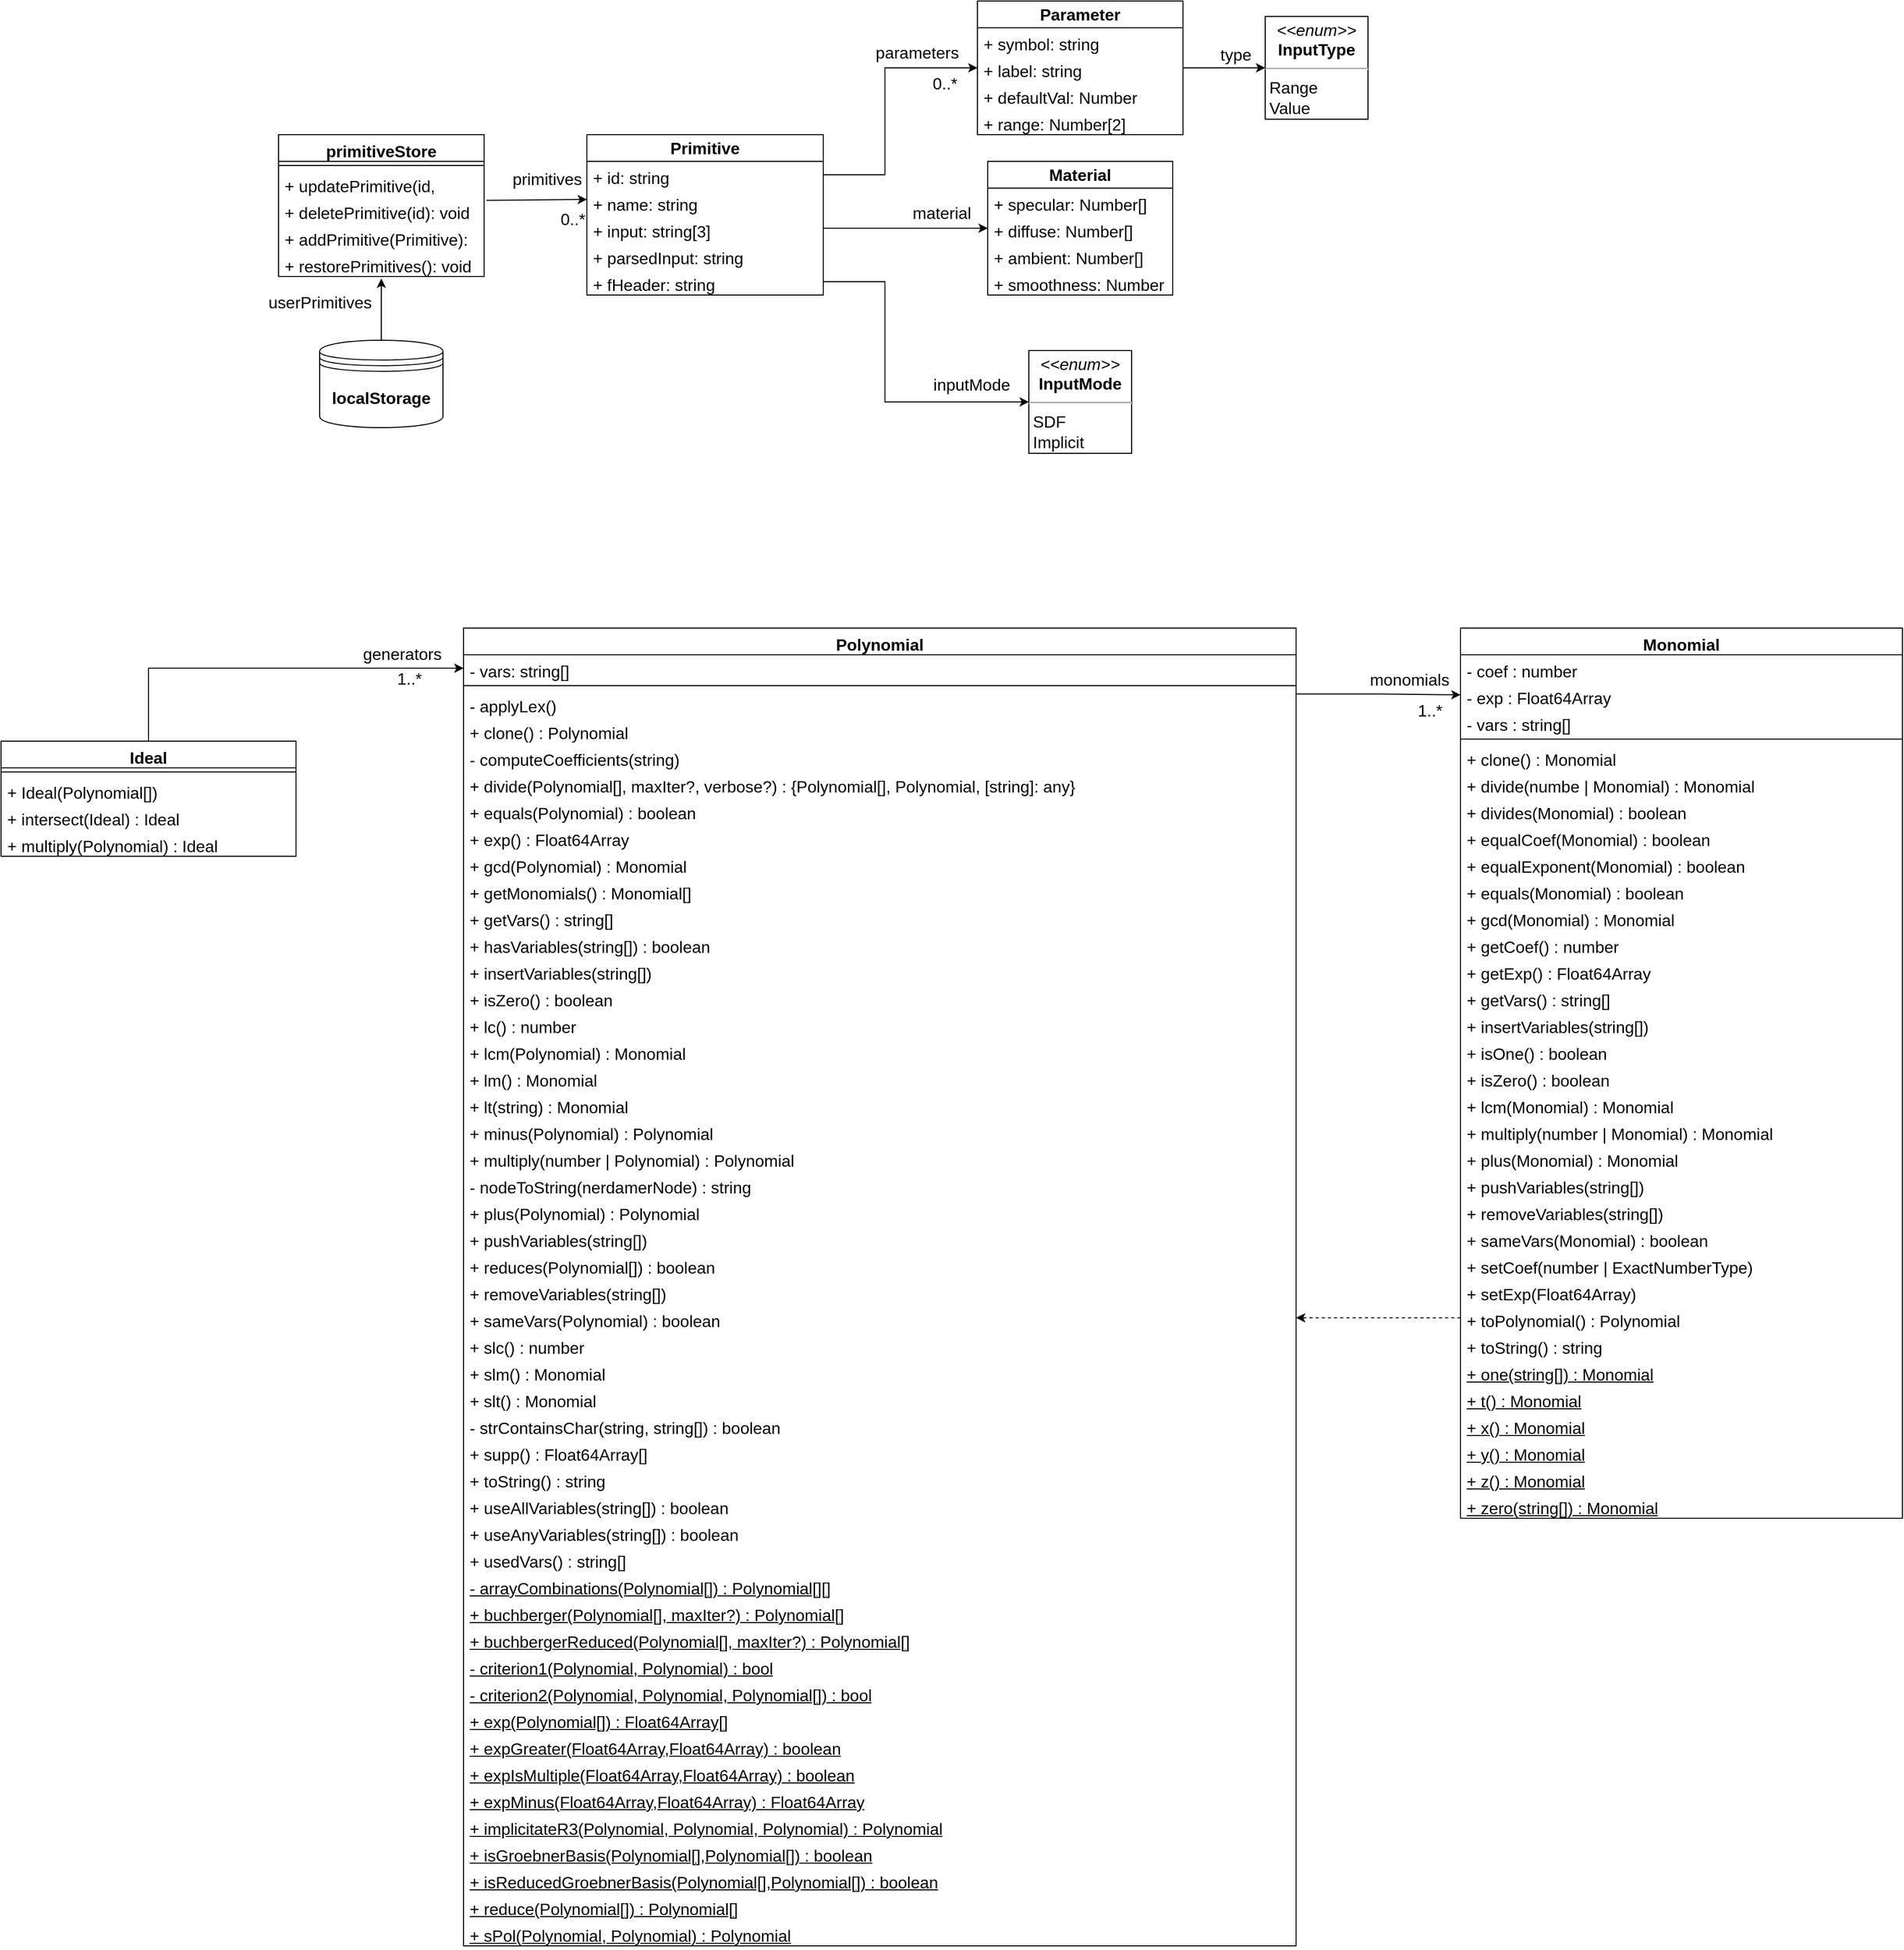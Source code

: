 <mxfile version="21.6.1" type="device">
  <diagram name="Página-1" id="pndVXGRCgD_JKjQ42tjx">
    <mxGraphModel dx="3982" dy="1373" grid="1" gridSize="10" guides="1" tooltips="1" connect="1" arrows="1" fold="1" page="1" pageScale="1" pageWidth="827" pageHeight="1169" math="0" shadow="0">
      <root>
        <mxCell id="0" />
        <mxCell id="1" parent="0" />
        <mxCell id="CV-hQq9GROn-2rYZleFv-1" value="primitiveStore" style="swimlane;fontStyle=1;align=center;verticalAlign=top;childLayout=stackLayout;horizontal=1;startSize=26;horizontalStack=0;resizeParent=1;resizeParentMax=0;resizeLast=0;collapsible=1;marginBottom=0;whiteSpace=wrap;html=1;fontSize=16;" parent="1" vertex="1">
          <mxGeometry x="-390" y="190" width="200" height="138" as="geometry" />
        </mxCell>
        <mxCell id="CV-hQq9GROn-2rYZleFv-3" value="" style="line;strokeWidth=1;fillColor=none;align=left;verticalAlign=middle;spacingTop=-1;spacingLeft=3;spacingRight=3;rotatable=0;labelPosition=right;points=[];portConstraint=eastwest;strokeColor=inherit;fontSize=16;" parent="CV-hQq9GROn-2rYZleFv-1" vertex="1">
          <mxGeometry y="26" width="200" height="8" as="geometry" />
        </mxCell>
        <mxCell id="CV-hQq9GROn-2rYZleFv-4" value="+ updatePrimitive(id, data): void&lt;br style=&quot;font-size: 16px;&quot;&gt;" style="text;strokeColor=none;fillColor=none;align=left;verticalAlign=top;spacingLeft=4;spacingRight=4;overflow=hidden;rotatable=0;points=[[0,0.5],[1,0.5]];portConstraint=eastwest;whiteSpace=wrap;html=1;fontSize=16;" parent="CV-hQq9GROn-2rYZleFv-1" vertex="1">
          <mxGeometry y="34" width="200" height="26" as="geometry" />
        </mxCell>
        <mxCell id="CV-hQq9GROn-2rYZleFv-13" value="+ deletePrimitive(id): void" style="text;strokeColor=none;fillColor=none;align=left;verticalAlign=top;spacingLeft=4;spacingRight=4;overflow=hidden;rotatable=0;points=[[0,0.5],[1,0.5]];portConstraint=eastwest;whiteSpace=wrap;html=1;fontSize=16;" parent="CV-hQq9GROn-2rYZleFv-1" vertex="1">
          <mxGeometry y="60" width="200" height="26" as="geometry" />
        </mxCell>
        <mxCell id="CV-hQq9GROn-2rYZleFv-14" value="+ addPrimitive(Primitive): void" style="text;strokeColor=none;fillColor=none;align=left;verticalAlign=top;spacingLeft=4;spacingRight=4;overflow=hidden;rotatable=0;points=[[0,0.5],[1,0.5]];portConstraint=eastwest;whiteSpace=wrap;html=1;fontSize=16;" parent="CV-hQq9GROn-2rYZleFv-1" vertex="1">
          <mxGeometry y="86" width="200" height="26" as="geometry" />
        </mxCell>
        <mxCell id="CV-hQq9GROn-2rYZleFv-15" value="+ restorePrimitives(): void" style="text;strokeColor=none;fillColor=none;align=left;verticalAlign=top;spacingLeft=4;spacingRight=4;overflow=hidden;rotatable=0;points=[[0,0.5],[1,0.5]];portConstraint=eastwest;whiteSpace=wrap;html=1;fontSize=16;" parent="CV-hQq9GROn-2rYZleFv-1" vertex="1">
          <mxGeometry y="112" width="200" height="26" as="geometry" />
        </mxCell>
        <mxCell id="CV-hQq9GROn-2rYZleFv-16" value="&lt;b style=&quot;font-size: 16px;&quot;&gt;Primitive&lt;/b&gt;" style="swimlane;fontStyle=0;childLayout=stackLayout;horizontal=1;startSize=26;fillColor=none;horizontalStack=0;resizeParent=1;resizeParentMax=0;resizeLast=0;collapsible=1;marginBottom=0;whiteSpace=wrap;html=1;fontSize=16;" parent="1" vertex="1">
          <mxGeometry x="-90" y="190" width="230" height="156" as="geometry" />
        </mxCell>
        <mxCell id="CV-hQq9GROn-2rYZleFv-17" value="+ id: string" style="text;strokeColor=none;fillColor=none;align=left;verticalAlign=top;spacingLeft=4;spacingRight=4;overflow=hidden;rotatable=0;points=[[0,0.5],[1,0.5]];portConstraint=eastwest;whiteSpace=wrap;html=1;fontSize=16;" parent="CV-hQq9GROn-2rYZleFv-16" vertex="1">
          <mxGeometry y="26" width="230" height="26" as="geometry" />
        </mxCell>
        <mxCell id="CV-hQq9GROn-2rYZleFv-18" value="+ name: string" style="text;strokeColor=none;fillColor=none;align=left;verticalAlign=top;spacingLeft=4;spacingRight=4;overflow=hidden;rotatable=0;points=[[0,0.5],[1,0.5]];portConstraint=eastwest;whiteSpace=wrap;html=1;fontSize=16;" parent="CV-hQq9GROn-2rYZleFv-16" vertex="1">
          <mxGeometry y="52" width="230" height="26" as="geometry" />
        </mxCell>
        <mxCell id="CV-hQq9GROn-2rYZleFv-20" value="+ input: string[3]" style="text;strokeColor=none;fillColor=none;align=left;verticalAlign=top;spacingLeft=4;spacingRight=4;overflow=hidden;rotatable=0;points=[[0,0.5],[1,0.5]];portConstraint=eastwest;whiteSpace=wrap;html=1;fontSize=16;" parent="CV-hQq9GROn-2rYZleFv-16" vertex="1">
          <mxGeometry y="78" width="230" height="26" as="geometry" />
        </mxCell>
        <mxCell id="CV-hQq9GROn-2rYZleFv-21" value="+ parsedInput: string" style="text;strokeColor=none;fillColor=none;align=left;verticalAlign=top;spacingLeft=4;spacingRight=4;overflow=hidden;rotatable=0;points=[[0,0.5],[1,0.5]];portConstraint=eastwest;whiteSpace=wrap;html=1;fontSize=16;" parent="CV-hQq9GROn-2rYZleFv-16" vertex="1">
          <mxGeometry y="104" width="230" height="26" as="geometry" />
        </mxCell>
        <mxCell id="CV-hQq9GROn-2rYZleFv-23" value="+ fHeader: string" style="text;strokeColor=none;fillColor=none;align=left;verticalAlign=top;spacingLeft=4;spacingRight=4;overflow=hidden;rotatable=0;points=[[0,0.5],[1,0.5]];portConstraint=eastwest;whiteSpace=wrap;html=1;fontSize=16;" parent="CV-hQq9GROn-2rYZleFv-16" vertex="1">
          <mxGeometry y="130" width="230" height="26" as="geometry" />
        </mxCell>
        <mxCell id="CV-hQq9GROn-2rYZleFv-25" value="&lt;b style=&quot;font-size: 16px;&quot;&gt;Parameter&lt;/b&gt;" style="swimlane;fontStyle=0;childLayout=stackLayout;horizontal=1;startSize=26;fillColor=none;horizontalStack=0;resizeParent=1;resizeParentMax=0;resizeLast=0;collapsible=1;marginBottom=0;whiteSpace=wrap;html=1;fontSize=16;" parent="1" vertex="1">
          <mxGeometry x="290" y="60" width="200" height="130" as="geometry" />
        </mxCell>
        <mxCell id="CV-hQq9GROn-2rYZleFv-26" value="+ symbol: string" style="text;strokeColor=none;fillColor=none;align=left;verticalAlign=top;spacingLeft=4;spacingRight=4;overflow=hidden;rotatable=0;points=[[0,0.5],[1,0.5]];portConstraint=eastwest;whiteSpace=wrap;html=1;fontSize=16;" parent="CV-hQq9GROn-2rYZleFv-25" vertex="1">
          <mxGeometry y="26" width="200" height="26" as="geometry" />
        </mxCell>
        <mxCell id="CV-hQq9GROn-2rYZleFv-27" value="+ label: string" style="text;strokeColor=none;fillColor=none;align=left;verticalAlign=top;spacingLeft=4;spacingRight=4;overflow=hidden;rotatable=0;points=[[0,0.5],[1,0.5]];portConstraint=eastwest;whiteSpace=wrap;html=1;fontSize=16;" parent="CV-hQq9GROn-2rYZleFv-25" vertex="1">
          <mxGeometry y="52" width="200" height="26" as="geometry" />
        </mxCell>
        <mxCell id="CV-hQq9GROn-2rYZleFv-28" value="+ defaultVal: Number" style="text;strokeColor=none;fillColor=none;align=left;verticalAlign=top;spacingLeft=4;spacingRight=4;overflow=hidden;rotatable=0;points=[[0,0.5],[1,0.5]];portConstraint=eastwest;whiteSpace=wrap;html=1;fontSize=16;" parent="CV-hQq9GROn-2rYZleFv-25" vertex="1">
          <mxGeometry y="78" width="200" height="26" as="geometry" />
        </mxCell>
        <mxCell id="CV-hQq9GROn-2rYZleFv-30" value="+ range: Number[2]" style="text;strokeColor=none;fillColor=none;align=left;verticalAlign=top;spacingLeft=4;spacingRight=4;overflow=hidden;rotatable=0;points=[[0,0.5],[1,0.5]];portConstraint=eastwest;whiteSpace=wrap;html=1;fontSize=16;" parent="CV-hQq9GROn-2rYZleFv-25" vertex="1">
          <mxGeometry y="104" width="200" height="26" as="geometry" />
        </mxCell>
        <mxCell id="CV-hQq9GROn-2rYZleFv-39" style="rounded=0;orthogonalLoop=1;jettySize=auto;html=1;exitX=1.011;exitY=0.15;exitDx=0;exitDy=0;fontSize=16;exitPerimeter=0;" parent="1" source="CV-hQq9GROn-2rYZleFv-13" edge="1">
          <mxGeometry relative="1" as="geometry">
            <mxPoint x="510" y="271" as="sourcePoint" />
            <mxPoint x="-90" y="253" as="targetPoint" />
          </mxGeometry>
        </mxCell>
        <mxCell id="CV-hQq9GROn-2rYZleFv-42" value="0..*" style="edgeLabel;html=1;align=center;verticalAlign=middle;resizable=0;points=[];fontSize=16;" parent="CV-hQq9GROn-2rYZleFv-39" vertex="1" connectable="0">
          <mxGeometry x="0.613" y="2" relative="1" as="geometry">
            <mxPoint x="5" y="21" as="offset" />
          </mxGeometry>
        </mxCell>
        <mxCell id="CV-hQq9GROn-2rYZleFv-61" value="primitives" style="edgeLabel;html=1;align=center;verticalAlign=middle;resizable=0;points=[];fontSize=16;" parent="CV-hQq9GROn-2rYZleFv-39" vertex="1" connectable="0">
          <mxGeometry x="0.206" y="-3" relative="1" as="geometry">
            <mxPoint y="-24" as="offset" />
          </mxGeometry>
        </mxCell>
        <mxCell id="CV-hQq9GROn-2rYZleFv-43" value="&lt;b style=&quot;font-size: 16px;&quot;&gt;Material&lt;/b&gt;" style="swimlane;fontStyle=0;childLayout=stackLayout;horizontal=1;startSize=26;fillColor=none;horizontalStack=0;resizeParent=1;resizeParentMax=0;resizeLast=0;collapsible=1;marginBottom=0;whiteSpace=wrap;html=1;fontSize=16;" parent="1" vertex="1">
          <mxGeometry x="300" y="216" width="180" height="130" as="geometry" />
        </mxCell>
        <mxCell id="CV-hQq9GROn-2rYZleFv-44" value="+ specular: Number[]" style="text;strokeColor=none;fillColor=none;align=left;verticalAlign=top;spacingLeft=4;spacingRight=4;overflow=hidden;rotatable=0;points=[[0,0.5],[1,0.5]];portConstraint=eastwest;whiteSpace=wrap;html=1;fontSize=16;" parent="CV-hQq9GROn-2rYZleFv-43" vertex="1">
          <mxGeometry y="26" width="180" height="26" as="geometry" />
        </mxCell>
        <mxCell id="CV-hQq9GROn-2rYZleFv-45" value="+ diffuse: Number[]" style="text;strokeColor=none;fillColor=none;align=left;verticalAlign=top;spacingLeft=4;spacingRight=4;overflow=hidden;rotatable=0;points=[[0,0.5],[1,0.5]];portConstraint=eastwest;whiteSpace=wrap;html=1;fontSize=16;" parent="CV-hQq9GROn-2rYZleFv-43" vertex="1">
          <mxGeometry y="52" width="180" height="26" as="geometry" />
        </mxCell>
        <mxCell id="CV-hQq9GROn-2rYZleFv-46" value="+ ambient: Number[]" style="text;strokeColor=none;fillColor=none;align=left;verticalAlign=top;spacingLeft=4;spacingRight=4;overflow=hidden;rotatable=0;points=[[0,0.5],[1,0.5]];portConstraint=eastwest;whiteSpace=wrap;html=1;fontSize=16;" parent="CV-hQq9GROn-2rYZleFv-43" vertex="1">
          <mxGeometry y="78" width="180" height="26" as="geometry" />
        </mxCell>
        <mxCell id="CV-hQq9GROn-2rYZleFv-47" value="+ smoothness: Number" style="text;strokeColor=none;fillColor=none;align=left;verticalAlign=top;spacingLeft=4;spacingRight=4;overflow=hidden;rotatable=0;points=[[0,0.5],[1,0.5]];portConstraint=eastwest;whiteSpace=wrap;html=1;fontSize=16;" parent="CV-hQq9GROn-2rYZleFv-43" vertex="1">
          <mxGeometry y="104" width="180" height="26" as="geometry" />
        </mxCell>
        <mxCell id="CV-hQq9GROn-2rYZleFv-52" value="&lt;p style=&quot;margin: 4px 0px 0px; text-align: center; font-size: 16px;&quot;&gt;&lt;i style=&quot;font-size: 16px;&quot;&gt;&amp;lt;&amp;lt;enum&amp;gt;&amp;gt;&lt;/i&gt;&lt;br style=&quot;font-size: 16px;&quot;&gt;&lt;b style=&quot;font-size: 16px;&quot;&gt;InputMode&lt;/b&gt;&lt;/p&gt;&lt;hr style=&quot;font-size: 16px;&quot;&gt;&lt;p style=&quot;margin: 0px 0px 0px 4px; font-size: 16px;&quot;&gt;SDF&lt;/p&gt;&lt;p style=&quot;margin: 0px 0px 0px 4px; font-size: 16px;&quot;&gt;Implicit&lt;/p&gt;&lt;p style=&quot;margin: 0px 0px 0px 4px; font-size: 16px;&quot;&gt;Parametric&lt;/p&gt;&lt;p style=&quot;margin: 0px 0px 0px 4px; font-size: 16px;&quot;&gt;&lt;br style=&quot;font-size: 16px;&quot;&gt;&lt;/p&gt;" style="verticalAlign=top;align=left;overflow=fill;fontSize=16;fontFamily=Helvetica;html=1;whiteSpace=wrap;" parent="1" vertex="1">
          <mxGeometry x="340" y="400" width="100" height="100" as="geometry" />
        </mxCell>
        <mxCell id="CV-hQq9GROn-2rYZleFv-53" value="&lt;p style=&quot;margin: 4px 0px 0px; text-align: center; font-size: 16px;&quot;&gt;&lt;i style=&quot;font-size: 16px;&quot;&gt;&amp;lt;&amp;lt;enum&amp;gt;&amp;gt;&lt;/i&gt;&lt;br style=&quot;font-size: 16px;&quot;&gt;&lt;b style=&quot;font-size: 16px;&quot;&gt;InputType&lt;/b&gt;&lt;/p&gt;&lt;hr style=&quot;font-size: 16px;&quot;&gt;&lt;p style=&quot;margin: 0px 0px 0px 4px; font-size: 16px;&quot;&gt;Range&lt;/p&gt;&lt;p style=&quot;margin: 0px 0px 0px 4px; font-size: 16px;&quot;&gt;Value&lt;/p&gt;&lt;p style=&quot;margin: 0px 0px 0px 4px; font-size: 16px;&quot;&gt;&lt;br style=&quot;font-size: 16px;&quot;&gt;&lt;/p&gt;&lt;p style=&quot;margin: 0px 0px 0px 4px; font-size: 16px;&quot;&gt;&lt;br style=&quot;font-size: 16px;&quot;&gt;&lt;/p&gt;" style="verticalAlign=top;align=left;overflow=fill;fontSize=16;fontFamily=Helvetica;html=1;whiteSpace=wrap;" parent="1" vertex="1">
          <mxGeometry x="570" y="75" width="100" height="100" as="geometry" />
        </mxCell>
        <mxCell id="CV-hQq9GROn-2rYZleFv-62" value="&lt;b style=&quot;font-size: 16px;&quot;&gt;localStorage&lt;/b&gt;" style="shape=datastore;whiteSpace=wrap;html=1;fontSize=16;" parent="1" vertex="1">
          <mxGeometry x="-350" y="390" width="120" height="85" as="geometry" />
        </mxCell>
        <mxCell id="CV-hQq9GROn-2rYZleFv-63" style="rounded=0;orthogonalLoop=1;jettySize=auto;html=1;fontSize=16;edgeStyle=elbowEdgeStyle;exitX=0.5;exitY=0;exitDx=0;exitDy=0;" parent="1" source="CV-hQq9GROn-2rYZleFv-62" edge="1">
          <mxGeometry relative="1" as="geometry">
            <mxPoint x="-290" y="330" as="targetPoint" />
          </mxGeometry>
        </mxCell>
        <mxCell id="CV-hQq9GROn-2rYZleFv-64" value="userPrimitives" style="edgeLabel;html=1;align=center;verticalAlign=middle;resizable=0;points=[];fontSize=16;" parent="CV-hQq9GROn-2rYZleFv-63" vertex="1" connectable="0">
          <mxGeometry x="0.36" relative="1" as="geometry">
            <mxPoint x="-60" y="4" as="offset" />
          </mxGeometry>
        </mxCell>
        <mxCell id="CV-hQq9GROn-2rYZleFv-56" style="edgeStyle=orthogonalEdgeStyle;rounded=0;orthogonalLoop=1;jettySize=auto;html=1;fontSize=16;exitX=1;exitY=0.5;exitDx=0;exitDy=0;" parent="1" source="CV-hQq9GROn-2rYZleFv-27" target="CV-hQq9GROn-2rYZleFv-53" edge="1">
          <mxGeometry relative="1" as="geometry" />
        </mxCell>
        <mxCell id="CV-hQq9GROn-2rYZleFv-57" value="type" style="edgeLabel;html=1;align=center;verticalAlign=middle;resizable=0;points=[];fontSize=16;" parent="CV-hQq9GROn-2rYZleFv-56" vertex="1" connectable="0">
          <mxGeometry x="0.308" relative="1" as="geometry">
            <mxPoint x="-2" y="-13" as="offset" />
          </mxGeometry>
        </mxCell>
        <mxCell id="CV-hQq9GROn-2rYZleFv-40" style="edgeStyle=orthogonalEdgeStyle;rounded=0;orthogonalLoop=1;jettySize=auto;html=1;fontSize=16;exitX=1;exitY=0.5;exitDx=0;exitDy=0;entryX=0;entryY=0.5;entryDx=0;entryDy=0;" parent="1" source="CV-hQq9GROn-2rYZleFv-17" target="CV-hQq9GROn-2rYZleFv-27" edge="1">
          <mxGeometry relative="1" as="geometry">
            <Array as="points">
              <mxPoint x="200" y="229" />
              <mxPoint x="200" y="125" />
            </Array>
          </mxGeometry>
        </mxCell>
        <mxCell id="CV-hQq9GROn-2rYZleFv-41" value="0..*" style="edgeLabel;html=1;align=center;verticalAlign=middle;resizable=0;points=[];fontSize=16;" parent="CV-hQq9GROn-2rYZleFv-40" vertex="1" connectable="0">
          <mxGeometry x="0.66" y="-2" relative="1" as="geometry">
            <mxPoint x="11" y="13" as="offset" />
          </mxGeometry>
        </mxCell>
        <mxCell id="CV-hQq9GROn-2rYZleFv-55" value="parameters" style="edgeLabel;html=1;align=center;verticalAlign=middle;resizable=0;points=[];fontSize=16;" parent="CV-hQq9GROn-2rYZleFv-40" vertex="1" connectable="0">
          <mxGeometry x="0.373" y="2" relative="1" as="geometry">
            <mxPoint x="20" y="-13" as="offset" />
          </mxGeometry>
        </mxCell>
        <mxCell id="CV-hQq9GROn-2rYZleFv-48" style="rounded=0;orthogonalLoop=1;jettySize=auto;html=1;fontSize=16;exitX=1;exitY=0.5;exitDx=0;exitDy=0;" parent="1" source="CV-hQq9GROn-2rYZleFv-20" target="CV-hQq9GROn-2rYZleFv-45" edge="1">
          <mxGeometry relative="1" as="geometry" />
        </mxCell>
        <mxCell id="CV-hQq9GROn-2rYZleFv-54" value="material" style="edgeLabel;html=1;align=center;verticalAlign=middle;resizable=0;points=[];fontSize=16;" parent="CV-hQq9GROn-2rYZleFv-48" vertex="1" connectable="0">
          <mxGeometry x="0.621" y="-2" relative="1" as="geometry">
            <mxPoint x="-15" y="-17" as="offset" />
          </mxGeometry>
        </mxCell>
        <mxCell id="CV-hQq9GROn-2rYZleFv-59" style="edgeStyle=orthogonalEdgeStyle;rounded=0;orthogonalLoop=1;jettySize=auto;html=1;entryX=0;entryY=0.5;entryDx=0;entryDy=0;exitX=1;exitY=0.5;exitDx=0;exitDy=0;fontSize=16;" parent="1" source="CV-hQq9GROn-2rYZleFv-23" target="CV-hQq9GROn-2rYZleFv-52" edge="1">
          <mxGeometry relative="1" as="geometry">
            <mxPoint x="240" y="349" as="sourcePoint" />
            <Array as="points">
              <mxPoint x="200" y="333" />
              <mxPoint x="200" y="450" />
            </Array>
          </mxGeometry>
        </mxCell>
        <mxCell id="CV-hQq9GROn-2rYZleFv-60" value="inputMode" style="edgeLabel;html=1;align=center;verticalAlign=middle;resizable=0;points=[];fontSize=16;" parent="CV-hQq9GROn-2rYZleFv-59" vertex="1" connectable="0">
          <mxGeometry x="0.575" y="2" relative="1" as="geometry">
            <mxPoint x="11" y="-15" as="offset" />
          </mxGeometry>
        </mxCell>
        <mxCell id="CV-hQq9GROn-2rYZleFv-87" value="Polynomial" style="swimlane;fontStyle=1;align=center;verticalAlign=top;childLayout=stackLayout;horizontal=1;startSize=26;horizontalStack=0;resizeParent=1;resizeParentMax=0;resizeLast=0;collapsible=1;marginBottom=0;whiteSpace=wrap;html=1;fontSize=16;" parent="1" vertex="1">
          <mxGeometry x="-210" y="670" width="810" height="1282" as="geometry" />
        </mxCell>
        <mxCell id="CV-hQq9GROn-2rYZleFv-90" value="- vars: string[]" style="text;strokeColor=none;fillColor=none;align=left;verticalAlign=top;spacingLeft=4;spacingRight=4;overflow=hidden;rotatable=0;points=[[0,0.5],[1,0.5]];portConstraint=eastwest;whiteSpace=wrap;html=1;fontSize=16;" parent="CV-hQq9GROn-2rYZleFv-87" vertex="1">
          <mxGeometry y="26" width="810" height="26" as="geometry" />
        </mxCell>
        <mxCell id="CV-hQq9GROn-2rYZleFv-91" value="" style="line;strokeWidth=1;fillColor=none;align=left;verticalAlign=middle;spacingTop=-1;spacingLeft=3;spacingRight=3;rotatable=0;labelPosition=right;points=[];portConstraint=eastwest;strokeColor=inherit;fontSize=16;" parent="CV-hQq9GROn-2rYZleFv-87" vertex="1">
          <mxGeometry y="52" width="810" height="8" as="geometry" />
        </mxCell>
        <mxCell id="CV-hQq9GROn-2rYZleFv-115" value="- applyLex()" style="text;strokeColor=none;fillColor=none;align=left;verticalAlign=top;spacingLeft=4;spacingRight=4;overflow=hidden;rotatable=0;points=[[0,0.5],[1,0.5]];portConstraint=eastwest;whiteSpace=wrap;html=1;fontSize=16;" parent="CV-hQq9GROn-2rYZleFv-87" vertex="1">
          <mxGeometry y="60" width="810" height="26" as="geometry" />
        </mxCell>
        <mxCell id="CV-hQq9GROn-2rYZleFv-116" value="+ clone() : Polynomial&amp;nbsp;" style="text;strokeColor=none;fillColor=none;align=left;verticalAlign=top;spacingLeft=4;spacingRight=4;overflow=hidden;rotatable=0;points=[[0,0.5],[1,0.5]];portConstraint=eastwest;whiteSpace=wrap;html=1;fontSize=16;" parent="CV-hQq9GROn-2rYZleFv-87" vertex="1">
          <mxGeometry y="86" width="810" height="26" as="geometry" />
        </mxCell>
        <mxCell id="CV-hQq9GROn-2rYZleFv-117" value="- computeCoefficients(string)" style="text;strokeColor=none;fillColor=none;align=left;verticalAlign=top;spacingLeft=4;spacingRight=4;overflow=hidden;rotatable=0;points=[[0,0.5],[1,0.5]];portConstraint=eastwest;whiteSpace=wrap;html=1;fontSize=16;" parent="CV-hQq9GROn-2rYZleFv-87" vertex="1">
          <mxGeometry y="112" width="810" height="26" as="geometry" />
        </mxCell>
        <mxCell id="CV-hQq9GROn-2rYZleFv-118" value="+ divide(Polynomial[], maxIter?, verbose?) : {Polynomial[], Polynomial, [string]: any}" style="text;strokeColor=none;fillColor=none;align=left;verticalAlign=top;spacingLeft=4;spacingRight=4;overflow=hidden;rotatable=0;points=[[0,0.5],[1,0.5]];portConstraint=eastwest;whiteSpace=wrap;html=1;fontSize=16;" parent="CV-hQq9GROn-2rYZleFv-87" vertex="1">
          <mxGeometry y="138" width="810" height="26" as="geometry" />
        </mxCell>
        <mxCell id="CV-hQq9GROn-2rYZleFv-119" value="+ equals(Polynomial) : boolean" style="text;strokeColor=none;fillColor=none;align=left;verticalAlign=top;spacingLeft=4;spacingRight=4;overflow=hidden;rotatable=0;points=[[0,0.5],[1,0.5]];portConstraint=eastwest;whiteSpace=wrap;html=1;fontSize=16;" parent="CV-hQq9GROn-2rYZleFv-87" vertex="1">
          <mxGeometry y="164" width="810" height="26" as="geometry" />
        </mxCell>
        <mxCell id="CV-hQq9GROn-2rYZleFv-127" value="+ exp() : Float64Array" style="text;strokeColor=none;fillColor=none;align=left;verticalAlign=top;spacingLeft=4;spacingRight=4;overflow=hidden;rotatable=0;points=[[0,0.5],[1,0.5]];portConstraint=eastwest;whiteSpace=wrap;html=1;fontSize=16;" parent="CV-hQq9GROn-2rYZleFv-87" vertex="1">
          <mxGeometry y="190" width="810" height="26" as="geometry" />
        </mxCell>
        <mxCell id="CV-hQq9GROn-2rYZleFv-128" value="+ gcd(Polynomial) : Monomial" style="text;strokeColor=none;fillColor=none;align=left;verticalAlign=top;spacingLeft=4;spacingRight=4;overflow=hidden;rotatable=0;points=[[0,0.5],[1,0.5]];portConstraint=eastwest;whiteSpace=wrap;html=1;fontSize=16;" parent="CV-hQq9GROn-2rYZleFv-87" vertex="1">
          <mxGeometry y="216" width="810" height="26" as="geometry" />
        </mxCell>
        <mxCell id="CV-hQq9GROn-2rYZleFv-129" value="+ getMonomials() : Monomial[]" style="text;strokeColor=none;fillColor=none;align=left;verticalAlign=top;spacingLeft=4;spacingRight=4;overflow=hidden;rotatable=0;points=[[0,0.5],[1,0.5]];portConstraint=eastwest;whiteSpace=wrap;html=1;fontSize=16;" parent="CV-hQq9GROn-2rYZleFv-87" vertex="1">
          <mxGeometry y="242" width="810" height="26" as="geometry" />
        </mxCell>
        <mxCell id="CV-hQq9GROn-2rYZleFv-130" value="+ getVars() : string[]" style="text;strokeColor=none;fillColor=none;align=left;verticalAlign=top;spacingLeft=4;spacingRight=4;overflow=hidden;rotatable=0;points=[[0,0.5],[1,0.5]];portConstraint=eastwest;whiteSpace=wrap;html=1;fontSize=16;" parent="CV-hQq9GROn-2rYZleFv-87" vertex="1">
          <mxGeometry y="268" width="810" height="26" as="geometry" />
        </mxCell>
        <mxCell id="CV-hQq9GROn-2rYZleFv-132" value="+ hasVariables(string[]) : boolean" style="text;strokeColor=none;fillColor=none;align=left;verticalAlign=top;spacingLeft=4;spacingRight=4;overflow=hidden;rotatable=0;points=[[0,0.5],[1,0.5]];portConstraint=eastwest;whiteSpace=wrap;html=1;fontSize=16;" parent="CV-hQq9GROn-2rYZleFv-87" vertex="1">
          <mxGeometry y="294" width="810" height="26" as="geometry" />
        </mxCell>
        <mxCell id="CV-hQq9GROn-2rYZleFv-133" value="+ insertVariables(string[])" style="text;strokeColor=none;fillColor=none;align=left;verticalAlign=top;spacingLeft=4;spacingRight=4;overflow=hidden;rotatable=0;points=[[0,0.5],[1,0.5]];portConstraint=eastwest;whiteSpace=wrap;html=1;fontSize=16;" parent="CV-hQq9GROn-2rYZleFv-87" vertex="1">
          <mxGeometry y="320" width="810" height="26" as="geometry" />
        </mxCell>
        <mxCell id="CV-hQq9GROn-2rYZleFv-134" value="+ isZero() : boolean" style="text;strokeColor=none;fillColor=none;align=left;verticalAlign=top;spacingLeft=4;spacingRight=4;overflow=hidden;rotatable=0;points=[[0,0.5],[1,0.5]];portConstraint=eastwest;whiteSpace=wrap;html=1;fontSize=16;" parent="CV-hQq9GROn-2rYZleFv-87" vertex="1">
          <mxGeometry y="346" width="810" height="26" as="geometry" />
        </mxCell>
        <mxCell id="CV-hQq9GROn-2rYZleFv-135" value="+ lc() : number" style="text;strokeColor=none;fillColor=none;align=left;verticalAlign=top;spacingLeft=4;spacingRight=4;overflow=hidden;rotatable=0;points=[[0,0.5],[1,0.5]];portConstraint=eastwest;whiteSpace=wrap;html=1;fontSize=16;" parent="CV-hQq9GROn-2rYZleFv-87" vertex="1">
          <mxGeometry y="372" width="810" height="26" as="geometry" />
        </mxCell>
        <mxCell id="CV-hQq9GROn-2rYZleFv-136" value="+ lcm(Polynomial) : Monomial" style="text;strokeColor=none;fillColor=none;align=left;verticalAlign=top;spacingLeft=4;spacingRight=4;overflow=hidden;rotatable=0;points=[[0,0.5],[1,0.5]];portConstraint=eastwest;whiteSpace=wrap;html=1;fontSize=16;" parent="CV-hQq9GROn-2rYZleFv-87" vertex="1">
          <mxGeometry y="398" width="810" height="26" as="geometry" />
        </mxCell>
        <mxCell id="CV-hQq9GROn-2rYZleFv-137" value="+ lm() : Monomial" style="text;strokeColor=none;fillColor=none;align=left;verticalAlign=top;spacingLeft=4;spacingRight=4;overflow=hidden;rotatable=0;points=[[0,0.5],[1,0.5]];portConstraint=eastwest;whiteSpace=wrap;html=1;fontSize=16;" parent="CV-hQq9GROn-2rYZleFv-87" vertex="1">
          <mxGeometry y="424" width="810" height="26" as="geometry" />
        </mxCell>
        <mxCell id="CV-hQq9GROn-2rYZleFv-138" value="+ lt(string) : Monomial" style="text;strokeColor=none;fillColor=none;align=left;verticalAlign=top;spacingLeft=4;spacingRight=4;overflow=hidden;rotatable=0;points=[[0,0.5],[1,0.5]];portConstraint=eastwest;whiteSpace=wrap;html=1;fontSize=16;" parent="CV-hQq9GROn-2rYZleFv-87" vertex="1">
          <mxGeometry y="450" width="810" height="26" as="geometry" />
        </mxCell>
        <mxCell id="CV-hQq9GROn-2rYZleFv-139" value="+ minus(Polynomial) : Polynomial" style="text;strokeColor=none;fillColor=none;align=left;verticalAlign=top;spacingLeft=4;spacingRight=4;overflow=hidden;rotatable=0;points=[[0,0.5],[1,0.5]];portConstraint=eastwest;whiteSpace=wrap;html=1;fontSize=16;" parent="CV-hQq9GROn-2rYZleFv-87" vertex="1">
          <mxGeometry y="476" width="810" height="26" as="geometry" />
        </mxCell>
        <mxCell id="CV-hQq9GROn-2rYZleFv-144" value="+ multiply(number | Polynomial) : Polynomial" style="text;strokeColor=none;fillColor=none;align=left;verticalAlign=top;spacingLeft=4;spacingRight=4;overflow=hidden;rotatable=0;points=[[0,0.5],[1,0.5]];portConstraint=eastwest;whiteSpace=wrap;html=1;fontSize=16;" parent="CV-hQq9GROn-2rYZleFv-87" vertex="1">
          <mxGeometry y="502" width="810" height="26" as="geometry" />
        </mxCell>
        <mxCell id="CV-hQq9GROn-2rYZleFv-145" value="- nodeToString(nerdamerNode) : string" style="text;strokeColor=none;fillColor=none;align=left;verticalAlign=top;spacingLeft=4;spacingRight=4;overflow=hidden;rotatable=0;points=[[0,0.5],[1,0.5]];portConstraint=eastwest;whiteSpace=wrap;html=1;fontSize=16;" parent="CV-hQq9GROn-2rYZleFv-87" vertex="1">
          <mxGeometry y="528" width="810" height="26" as="geometry" />
        </mxCell>
        <mxCell id="CV-hQq9GROn-2rYZleFv-146" value="+ plus(Polynomial) : Polynomial" style="text;strokeColor=none;fillColor=none;align=left;verticalAlign=top;spacingLeft=4;spacingRight=4;overflow=hidden;rotatable=0;points=[[0,0.5],[1,0.5]];portConstraint=eastwest;whiteSpace=wrap;html=1;fontSize=16;" parent="CV-hQq9GROn-2rYZleFv-87" vertex="1">
          <mxGeometry y="554" width="810" height="26" as="geometry" />
        </mxCell>
        <mxCell id="CV-hQq9GROn-2rYZleFv-147" value="+ pushVariables(string[])" style="text;strokeColor=none;fillColor=none;align=left;verticalAlign=top;spacingLeft=4;spacingRight=4;overflow=hidden;rotatable=0;points=[[0,0.5],[1,0.5]];portConstraint=eastwest;whiteSpace=wrap;html=1;fontSize=16;" parent="CV-hQq9GROn-2rYZleFv-87" vertex="1">
          <mxGeometry y="580" width="810" height="26" as="geometry" />
        </mxCell>
        <mxCell id="CV-hQq9GROn-2rYZleFv-148" value="+ reduces(Polynomial[]) : boolean" style="text;strokeColor=none;fillColor=none;align=left;verticalAlign=top;spacingLeft=4;spacingRight=4;overflow=hidden;rotatable=0;points=[[0,0.5],[1,0.5]];portConstraint=eastwest;whiteSpace=wrap;html=1;fontSize=16;" parent="CV-hQq9GROn-2rYZleFv-87" vertex="1">
          <mxGeometry y="606" width="810" height="26" as="geometry" />
        </mxCell>
        <mxCell id="CV-hQq9GROn-2rYZleFv-149" value="+ removeVariables(string[])" style="text;strokeColor=none;fillColor=none;align=left;verticalAlign=top;spacingLeft=4;spacingRight=4;overflow=hidden;rotatable=0;points=[[0,0.5],[1,0.5]];portConstraint=eastwest;whiteSpace=wrap;html=1;fontSize=16;" parent="CV-hQq9GROn-2rYZleFv-87" vertex="1">
          <mxGeometry y="632" width="810" height="26" as="geometry" />
        </mxCell>
        <mxCell id="CV-hQq9GROn-2rYZleFv-150" value="+ sameVars(Polynomial) : boolean" style="text;strokeColor=none;fillColor=none;align=left;verticalAlign=top;spacingLeft=4;spacingRight=4;overflow=hidden;rotatable=0;points=[[0,0.5],[1,0.5]];portConstraint=eastwest;whiteSpace=wrap;html=1;fontSize=16;" parent="CV-hQq9GROn-2rYZleFv-87" vertex="1">
          <mxGeometry y="658" width="810" height="26" as="geometry" />
        </mxCell>
        <mxCell id="CV-hQq9GROn-2rYZleFv-151" value="+ slc() : number" style="text;strokeColor=none;fillColor=none;align=left;verticalAlign=top;spacingLeft=4;spacingRight=4;overflow=hidden;rotatable=0;points=[[0,0.5],[1,0.5]];portConstraint=eastwest;whiteSpace=wrap;html=1;fontSize=16;" parent="CV-hQq9GROn-2rYZleFv-87" vertex="1">
          <mxGeometry y="684" width="810" height="26" as="geometry" />
        </mxCell>
        <mxCell id="CV-hQq9GROn-2rYZleFv-152" value="+ slm() : Monomial" style="text;strokeColor=none;fillColor=none;align=left;verticalAlign=top;spacingLeft=4;spacingRight=4;overflow=hidden;rotatable=0;points=[[0,0.5],[1,0.5]];portConstraint=eastwest;whiteSpace=wrap;html=1;fontSize=16;" parent="CV-hQq9GROn-2rYZleFv-87" vertex="1">
          <mxGeometry y="710" width="810" height="26" as="geometry" />
        </mxCell>
        <mxCell id="CV-hQq9GROn-2rYZleFv-153" value="+ slt() : Monomial" style="text;strokeColor=none;fillColor=none;align=left;verticalAlign=top;spacingLeft=4;spacingRight=4;overflow=hidden;rotatable=0;points=[[0,0.5],[1,0.5]];portConstraint=eastwest;whiteSpace=wrap;html=1;fontSize=16;" parent="CV-hQq9GROn-2rYZleFv-87" vertex="1">
          <mxGeometry y="736" width="810" height="26" as="geometry" />
        </mxCell>
        <mxCell id="CV-hQq9GROn-2rYZleFv-154" value="- strContainsChar(string, string[]) : boolean" style="text;strokeColor=none;fillColor=none;align=left;verticalAlign=top;spacingLeft=4;spacingRight=4;overflow=hidden;rotatable=0;points=[[0,0.5],[1,0.5]];portConstraint=eastwest;whiteSpace=wrap;html=1;fontSize=16;" parent="CV-hQq9GROn-2rYZleFv-87" vertex="1">
          <mxGeometry y="762" width="810" height="26" as="geometry" />
        </mxCell>
        <mxCell id="CV-hQq9GROn-2rYZleFv-155" value="+ supp() : Float64Array[]" style="text;strokeColor=none;fillColor=none;align=left;verticalAlign=top;spacingLeft=4;spacingRight=4;overflow=hidden;rotatable=0;points=[[0,0.5],[1,0.5]];portConstraint=eastwest;whiteSpace=wrap;html=1;fontSize=16;" parent="CV-hQq9GROn-2rYZleFv-87" vertex="1">
          <mxGeometry y="788" width="810" height="26" as="geometry" />
        </mxCell>
        <mxCell id="CV-hQq9GROn-2rYZleFv-156" value="+ toString() : string" style="text;strokeColor=none;fillColor=none;align=left;verticalAlign=top;spacingLeft=4;spacingRight=4;overflow=hidden;rotatable=0;points=[[0,0.5],[1,0.5]];portConstraint=eastwest;whiteSpace=wrap;html=1;fontSize=16;" parent="CV-hQq9GROn-2rYZleFv-87" vertex="1">
          <mxGeometry y="814" width="810" height="26" as="geometry" />
        </mxCell>
        <mxCell id="CV-hQq9GROn-2rYZleFv-157" value="+ useAllVariables(string[]) : boolean" style="text;strokeColor=none;fillColor=none;align=left;verticalAlign=top;spacingLeft=4;spacingRight=4;overflow=hidden;rotatable=0;points=[[0,0.5],[1,0.5]];portConstraint=eastwest;whiteSpace=wrap;html=1;fontSize=16;" parent="CV-hQq9GROn-2rYZleFv-87" vertex="1">
          <mxGeometry y="840" width="810" height="26" as="geometry" />
        </mxCell>
        <mxCell id="CV-hQq9GROn-2rYZleFv-158" value="+ useAnyVariables(string[]) : boolean" style="text;strokeColor=none;fillColor=none;align=left;verticalAlign=top;spacingLeft=4;spacingRight=4;overflow=hidden;rotatable=0;points=[[0,0.5],[1,0.5]];portConstraint=eastwest;whiteSpace=wrap;html=1;fontSize=16;" parent="CV-hQq9GROn-2rYZleFv-87" vertex="1">
          <mxGeometry y="866" width="810" height="26" as="geometry" />
        </mxCell>
        <mxCell id="CV-hQq9GROn-2rYZleFv-159" value="+ usedVars() : string[]" style="text;strokeColor=none;fillColor=none;align=left;verticalAlign=top;spacingLeft=4;spacingRight=4;overflow=hidden;rotatable=0;points=[[0,0.5],[1,0.5]];portConstraint=eastwest;whiteSpace=wrap;html=1;fontSize=16;" parent="CV-hQq9GROn-2rYZleFv-87" vertex="1">
          <mxGeometry y="892" width="810" height="26" as="geometry" />
        </mxCell>
        <mxCell id="CV-hQq9GROn-2rYZleFv-160" value="&lt;u style=&quot;font-size: 16px;&quot;&gt;- arrayCombinations(Polynomial[]) : Polynomial[][]&lt;/u&gt;" style="text;strokeColor=none;fillColor=none;align=left;verticalAlign=top;spacingLeft=4;spacingRight=4;overflow=hidden;rotatable=0;points=[[0,0.5],[1,0.5]];portConstraint=eastwest;whiteSpace=wrap;html=1;fontSize=16;" parent="CV-hQq9GROn-2rYZleFv-87" vertex="1">
          <mxGeometry y="918" width="810" height="26" as="geometry" />
        </mxCell>
        <mxCell id="CV-hQq9GROn-2rYZleFv-161" value="+ buchberger(Polynomial[], maxIter?) : Polynomial[]" style="text;strokeColor=none;fillColor=none;align=left;verticalAlign=top;spacingLeft=4;spacingRight=4;overflow=hidden;rotatable=0;points=[[0,0.5],[1,0.5]];portConstraint=eastwest;whiteSpace=wrap;html=1;fontSize=16;fontStyle=4" parent="CV-hQq9GROn-2rYZleFv-87" vertex="1">
          <mxGeometry y="944" width="810" height="26" as="geometry" />
        </mxCell>
        <mxCell id="CV-hQq9GROn-2rYZleFv-162" value="+ buchbergerReduced(Polynomial[], maxIter?) : Polynomial[]" style="text;strokeColor=none;fillColor=none;align=left;verticalAlign=top;spacingLeft=4;spacingRight=4;overflow=hidden;rotatable=0;points=[[0,0.5],[1,0.5]];portConstraint=eastwest;whiteSpace=wrap;html=1;fontSize=16;fontStyle=4" parent="CV-hQq9GROn-2rYZleFv-87" vertex="1">
          <mxGeometry y="970" width="810" height="26" as="geometry" />
        </mxCell>
        <mxCell id="CV-hQq9GROn-2rYZleFv-163" value="- criterion1(Polynomial, Polynomial) : bool" style="text;strokeColor=none;fillColor=none;align=left;verticalAlign=top;spacingLeft=4;spacingRight=4;overflow=hidden;rotatable=0;points=[[0,0.5],[1,0.5]];portConstraint=eastwest;whiteSpace=wrap;html=1;fontSize=16;fontStyle=4" parent="CV-hQq9GROn-2rYZleFv-87" vertex="1">
          <mxGeometry y="996" width="810" height="26" as="geometry" />
        </mxCell>
        <mxCell id="CV-hQq9GROn-2rYZleFv-164" value="- criterion2(Polynomial, Polynomial, Polynomial[]) : bool" style="text;strokeColor=none;fillColor=none;align=left;verticalAlign=top;spacingLeft=4;spacingRight=4;overflow=hidden;rotatable=0;points=[[0,0.5],[1,0.5]];portConstraint=eastwest;whiteSpace=wrap;html=1;fontSize=16;fontStyle=4" parent="CV-hQq9GROn-2rYZleFv-87" vertex="1">
          <mxGeometry y="1022" width="810" height="26" as="geometry" />
        </mxCell>
        <mxCell id="CV-hQq9GROn-2rYZleFv-165" value="+ exp(Polynomial[]) : Float64Array[]" style="text;strokeColor=none;fillColor=none;align=left;verticalAlign=top;spacingLeft=4;spacingRight=4;overflow=hidden;rotatable=0;points=[[0,0.5],[1,0.5]];portConstraint=eastwest;whiteSpace=wrap;html=1;fontSize=16;fontStyle=4" parent="CV-hQq9GROn-2rYZleFv-87" vertex="1">
          <mxGeometry y="1048" width="810" height="26" as="geometry" />
        </mxCell>
        <mxCell id="CV-hQq9GROn-2rYZleFv-166" value="+ expGreater(Float64Array,Float64Array) : boolean" style="text;strokeColor=none;fillColor=none;align=left;verticalAlign=top;spacingLeft=4;spacingRight=4;overflow=hidden;rotatable=0;points=[[0,0.5],[1,0.5]];portConstraint=eastwest;whiteSpace=wrap;html=1;fontSize=16;fontStyle=4" parent="CV-hQq9GROn-2rYZleFv-87" vertex="1">
          <mxGeometry y="1074" width="810" height="26" as="geometry" />
        </mxCell>
        <mxCell id="CV-hQq9GROn-2rYZleFv-167" value="+ expIsMultiple(Float64Array,Float64Array) : boolean" style="text;strokeColor=none;fillColor=none;align=left;verticalAlign=top;spacingLeft=4;spacingRight=4;overflow=hidden;rotatable=0;points=[[0,0.5],[1,0.5]];portConstraint=eastwest;whiteSpace=wrap;html=1;fontSize=16;fontStyle=4" parent="CV-hQq9GROn-2rYZleFv-87" vertex="1">
          <mxGeometry y="1100" width="810" height="26" as="geometry" />
        </mxCell>
        <mxCell id="CV-hQq9GROn-2rYZleFv-168" value="+ expMinus(Float64Array,Float64Array) : Float64Array" style="text;strokeColor=none;fillColor=none;align=left;verticalAlign=top;spacingLeft=4;spacingRight=4;overflow=hidden;rotatable=0;points=[[0,0.5],[1,0.5]];portConstraint=eastwest;whiteSpace=wrap;html=1;fontSize=16;fontStyle=4" parent="CV-hQq9GROn-2rYZleFv-87" vertex="1">
          <mxGeometry y="1126" width="810" height="26" as="geometry" />
        </mxCell>
        <mxCell id="CV-hQq9GROn-2rYZleFv-169" value="+ implicitateR3(Polynomial, Polynomial, Polynomial) : Polynomial" style="text;strokeColor=none;fillColor=none;align=left;verticalAlign=top;spacingLeft=4;spacingRight=4;overflow=hidden;rotatable=0;points=[[0,0.5],[1,0.5]];portConstraint=eastwest;whiteSpace=wrap;html=1;fontSize=16;fontStyle=4" parent="CV-hQq9GROn-2rYZleFv-87" vertex="1">
          <mxGeometry y="1152" width="810" height="26" as="geometry" />
        </mxCell>
        <mxCell id="CV-hQq9GROn-2rYZleFv-170" value="+ isGroebnerBasis(Polynomial[],Polynomial[]) : boolean" style="text;strokeColor=none;fillColor=none;align=left;verticalAlign=top;spacingLeft=4;spacingRight=4;overflow=hidden;rotatable=0;points=[[0,0.5],[1,0.5]];portConstraint=eastwest;whiteSpace=wrap;html=1;fontSize=16;fontStyle=4" parent="CV-hQq9GROn-2rYZleFv-87" vertex="1">
          <mxGeometry y="1178" width="810" height="26" as="geometry" />
        </mxCell>
        <mxCell id="CV-hQq9GROn-2rYZleFv-171" value="+ isReducedGroebnerBasis(Polynomial[],Polynomial[]) : boolean" style="text;strokeColor=none;fillColor=none;align=left;verticalAlign=top;spacingLeft=4;spacingRight=4;overflow=hidden;rotatable=0;points=[[0,0.5],[1,0.5]];portConstraint=eastwest;whiteSpace=wrap;html=1;fontSize=16;fontStyle=4" parent="CV-hQq9GROn-2rYZleFv-87" vertex="1">
          <mxGeometry y="1204" width="810" height="26" as="geometry" />
        </mxCell>
        <mxCell id="CV-hQq9GROn-2rYZleFv-172" value="+ reduce(Polynomial[]) : Polynomial[]" style="text;strokeColor=none;fillColor=none;align=left;verticalAlign=top;spacingLeft=4;spacingRight=4;overflow=hidden;rotatable=0;points=[[0,0.5],[1,0.5]];portConstraint=eastwest;whiteSpace=wrap;html=1;fontSize=16;fontStyle=4" parent="CV-hQq9GROn-2rYZleFv-87" vertex="1">
          <mxGeometry y="1230" width="810" height="26" as="geometry" />
        </mxCell>
        <mxCell id="CV-hQq9GROn-2rYZleFv-173" value="+ sPol(Polynomial, Polynomial) : Polynomial" style="text;strokeColor=none;fillColor=none;align=left;verticalAlign=top;spacingLeft=4;spacingRight=4;overflow=hidden;rotatable=0;points=[[0,0.5],[1,0.5]];portConstraint=eastwest;whiteSpace=wrap;html=1;fontSize=16;fontStyle=4" parent="CV-hQq9GROn-2rYZleFv-87" vertex="1">
          <mxGeometry y="1256" width="810" height="26" as="geometry" />
        </mxCell>
        <mxCell id="CV-hQq9GROn-2rYZleFv-93" style="edgeStyle=orthogonalEdgeStyle;rounded=0;orthogonalLoop=1;jettySize=auto;html=1;entryX=0;entryY=0.5;entryDx=0;entryDy=0;fontSize=16;exitX=1;exitY=0.159;exitDx=0;exitDy=0;exitPerimeter=0;" parent="1" source="CV-hQq9GROn-2rYZleFv-115" target="CV-hQq9GROn-2rYZleFv-193" edge="1">
          <mxGeometry relative="1" as="geometry" />
        </mxCell>
        <mxCell id="CV-hQq9GROn-2rYZleFv-94" value="monomials" style="edgeLabel;html=1;align=center;verticalAlign=middle;resizable=0;points=[];fontSize=16;" parent="CV-hQq9GROn-2rYZleFv-93" vertex="1" connectable="0">
          <mxGeometry x="0.293" y="-1" relative="1" as="geometry">
            <mxPoint x="7" y="-16" as="offset" />
          </mxGeometry>
        </mxCell>
        <mxCell id="CV-hQq9GROn-2rYZleFv-95" value="1..*" style="edgeLabel;html=1;align=center;verticalAlign=middle;resizable=0;points=[];fontSize=16;" parent="CV-hQq9GROn-2rYZleFv-93" vertex="1" connectable="0">
          <mxGeometry x="-0.231" y="-2" relative="1" as="geometry">
            <mxPoint x="68" y="14" as="offset" />
          </mxGeometry>
        </mxCell>
        <mxCell id="CV-hQq9GROn-2rYZleFv-105" style="edgeStyle=orthogonalEdgeStyle;rounded=0;orthogonalLoop=1;jettySize=auto;html=1;fontSize=16;entryX=0;entryY=0.5;entryDx=0;entryDy=0;" parent="1" source="CV-hQq9GROn-2rYZleFv-96" target="CV-hQq9GROn-2rYZleFv-90" edge="1">
          <mxGeometry relative="1" as="geometry">
            <mxPoint x="-240" y="680" as="targetPoint" />
          </mxGeometry>
        </mxCell>
        <mxCell id="CV-hQq9GROn-2rYZleFv-106" value="generators" style="edgeLabel;html=1;align=center;verticalAlign=middle;resizable=0;points=[];fontSize=16;" parent="CV-hQq9GROn-2rYZleFv-105" vertex="1" connectable="0">
          <mxGeometry x="0.359" y="-1" relative="1" as="geometry">
            <mxPoint x="61" y="-15" as="offset" />
          </mxGeometry>
        </mxCell>
        <mxCell id="CV-hQq9GROn-2rYZleFv-107" value="1..*" style="edgeLabel;html=1;align=center;verticalAlign=middle;resizable=0;points=[];fontSize=16;" parent="CV-hQq9GROn-2rYZleFv-105" vertex="1" connectable="0">
          <mxGeometry x="0.681" y="-1" relative="1" as="geometry">
            <mxPoint x="7" y="9" as="offset" />
          </mxGeometry>
        </mxCell>
        <mxCell id="CV-hQq9GROn-2rYZleFv-96" value="Ideal" style="swimlane;fontStyle=1;align=center;verticalAlign=top;childLayout=stackLayout;horizontal=1;startSize=26;horizontalStack=0;resizeParent=1;resizeParentMax=0;resizeLast=0;collapsible=1;marginBottom=0;whiteSpace=wrap;html=1;fontSize=16;" parent="1" vertex="1">
          <mxGeometry x="-660" y="780" width="287" height="112" as="geometry" />
        </mxCell>
        <mxCell id="CV-hQq9GROn-2rYZleFv-98" value="" style="line;strokeWidth=1;fillColor=none;align=left;verticalAlign=middle;spacingTop=-1;spacingLeft=3;spacingRight=3;rotatable=0;labelPosition=right;points=[];portConstraint=eastwest;strokeColor=inherit;fontSize=16;" parent="CV-hQq9GROn-2rYZleFv-96" vertex="1">
          <mxGeometry y="26" width="287" height="8" as="geometry" />
        </mxCell>
        <mxCell id="CV-hQq9GROn-2rYZleFv-100" value="+ Ideal(Polynomial[])" style="text;strokeColor=none;fillColor=none;align=left;verticalAlign=top;spacingLeft=4;spacingRight=4;overflow=hidden;rotatable=0;points=[[0,0.5],[1,0.5]];portConstraint=eastwest;whiteSpace=wrap;html=1;fontSize=16;" parent="CV-hQq9GROn-2rYZleFv-96" vertex="1">
          <mxGeometry y="34" width="287" height="26" as="geometry" />
        </mxCell>
        <mxCell id="CV-hQq9GROn-2rYZleFv-109" value="+ intersect(Ideal) : Ideal" style="text;strokeColor=none;fillColor=none;align=left;verticalAlign=top;spacingLeft=4;spacingRight=4;overflow=hidden;rotatable=0;points=[[0,0.5],[1,0.5]];portConstraint=eastwest;whiteSpace=wrap;html=1;fontSize=16;" parent="CV-hQq9GROn-2rYZleFv-96" vertex="1">
          <mxGeometry y="60" width="287" height="26" as="geometry" />
        </mxCell>
        <mxCell id="CV-hQq9GROn-2rYZleFv-111" value="+ multiply(Polynomial) : Ideal" style="text;strokeColor=none;fillColor=none;align=left;verticalAlign=top;spacingLeft=4;spacingRight=4;overflow=hidden;rotatable=0;points=[[0,0.5],[1,0.5]];portConstraint=eastwest;whiteSpace=wrap;html=1;fontSize=16;" parent="CV-hQq9GROn-2rYZleFv-96" vertex="1">
          <mxGeometry y="86" width="287" height="26" as="geometry" />
        </mxCell>
        <mxCell id="CV-hQq9GROn-2rYZleFv-190" value="Monomial" style="swimlane;fontStyle=1;align=center;verticalAlign=top;childLayout=stackLayout;horizontal=1;startSize=26;horizontalStack=0;resizeParent=1;resizeParentMax=0;resizeLast=0;collapsible=1;marginBottom=0;whiteSpace=wrap;html=1;fontSize=16;" parent="1" vertex="1">
          <mxGeometry x="760" y="670" width="430" height="866" as="geometry" />
        </mxCell>
        <mxCell id="CV-hQq9GROn-2rYZleFv-191" value="- coef : number" style="text;strokeColor=none;fillColor=none;align=left;verticalAlign=top;spacingLeft=4;spacingRight=4;overflow=hidden;rotatable=0;points=[[0,0.5],[1,0.5]];portConstraint=eastwest;whiteSpace=wrap;html=1;fontSize=16;" parent="CV-hQq9GROn-2rYZleFv-190" vertex="1">
          <mxGeometry y="26" width="430" height="26" as="geometry" />
        </mxCell>
        <mxCell id="CV-hQq9GROn-2rYZleFv-193" value="- exp : Float64Array" style="text;strokeColor=none;fillColor=none;align=left;verticalAlign=top;spacingLeft=4;spacingRight=4;overflow=hidden;rotatable=0;points=[[0,0.5],[1,0.5]];portConstraint=eastwest;whiteSpace=wrap;html=1;fontSize=16;" parent="CV-hQq9GROn-2rYZleFv-190" vertex="1">
          <mxGeometry y="52" width="430" height="26" as="geometry" />
        </mxCell>
        <mxCell id="CV-hQq9GROn-2rYZleFv-194" value="- vars : string[]&amp;nbsp;" style="text;strokeColor=none;fillColor=none;align=left;verticalAlign=top;spacingLeft=4;spacingRight=4;overflow=hidden;rotatable=0;points=[[0,0.5],[1,0.5]];portConstraint=eastwest;whiteSpace=wrap;html=1;fontSize=16;" parent="CV-hQq9GROn-2rYZleFv-190" vertex="1">
          <mxGeometry y="78" width="430" height="26" as="geometry" />
        </mxCell>
        <mxCell id="CV-hQq9GROn-2rYZleFv-192" value="" style="line;strokeWidth=1;fillColor=none;align=left;verticalAlign=middle;spacingTop=-1;spacingLeft=3;spacingRight=3;rotatable=0;labelPosition=right;points=[];portConstraint=eastwest;strokeColor=inherit;fontSize=16;" parent="CV-hQq9GROn-2rYZleFv-190" vertex="1">
          <mxGeometry y="104" width="430" height="8" as="geometry" />
        </mxCell>
        <mxCell id="CV-hQq9GROn-2rYZleFv-195" value="+ clone() : Monomial" style="text;strokeColor=none;fillColor=none;align=left;verticalAlign=top;spacingLeft=4;spacingRight=4;overflow=hidden;rotatable=0;points=[[0,0.5],[1,0.5]];portConstraint=eastwest;whiteSpace=wrap;html=1;fontSize=16;" parent="CV-hQq9GROn-2rYZleFv-190" vertex="1">
          <mxGeometry y="112" width="430" height="26" as="geometry" />
        </mxCell>
        <mxCell id="CV-hQq9GROn-2rYZleFv-196" value="+ divide(numbe | Monomial) : Monomial" style="text;strokeColor=none;fillColor=none;align=left;verticalAlign=top;spacingLeft=4;spacingRight=4;overflow=hidden;rotatable=0;points=[[0,0.5],[1,0.5]];portConstraint=eastwest;whiteSpace=wrap;html=1;fontSize=16;" parent="CV-hQq9GROn-2rYZleFv-190" vertex="1">
          <mxGeometry y="138" width="430" height="26" as="geometry" />
        </mxCell>
        <mxCell id="CV-hQq9GROn-2rYZleFv-197" value="+ divides(Monomial) : boolean" style="text;strokeColor=none;fillColor=none;align=left;verticalAlign=top;spacingLeft=4;spacingRight=4;overflow=hidden;rotatable=0;points=[[0,0.5],[1,0.5]];portConstraint=eastwest;whiteSpace=wrap;html=1;fontSize=16;" parent="CV-hQq9GROn-2rYZleFv-190" vertex="1">
          <mxGeometry y="164" width="430" height="26" as="geometry" />
        </mxCell>
        <mxCell id="R1vY9NnCzB2_1B6ub0-K-1" value="+ equalCoef(Monomial) : boolean" style="text;strokeColor=none;fillColor=none;align=left;verticalAlign=top;spacingLeft=4;spacingRight=4;overflow=hidden;rotatable=0;points=[[0,0.5],[1,0.5]];portConstraint=eastwest;whiteSpace=wrap;html=1;fontSize=16;" vertex="1" parent="CV-hQq9GROn-2rYZleFv-190">
          <mxGeometry y="190" width="430" height="26" as="geometry" />
        </mxCell>
        <mxCell id="R1vY9NnCzB2_1B6ub0-K-2" value="+ equalExponent(Monomial) : boolean" style="text;strokeColor=none;fillColor=none;align=left;verticalAlign=top;spacingLeft=4;spacingRight=4;overflow=hidden;rotatable=0;points=[[0,0.5],[1,0.5]];portConstraint=eastwest;whiteSpace=wrap;html=1;fontSize=16;" vertex="1" parent="CV-hQq9GROn-2rYZleFv-190">
          <mxGeometry y="216" width="430" height="26" as="geometry" />
        </mxCell>
        <mxCell id="R1vY9NnCzB2_1B6ub0-K-3" value="+ equals(Monomial) : boolean" style="text;strokeColor=none;fillColor=none;align=left;verticalAlign=top;spacingLeft=4;spacingRight=4;overflow=hidden;rotatable=0;points=[[0,0.5],[1,0.5]];portConstraint=eastwest;whiteSpace=wrap;html=1;fontSize=16;" vertex="1" parent="CV-hQq9GROn-2rYZleFv-190">
          <mxGeometry y="242" width="430" height="26" as="geometry" />
        </mxCell>
        <mxCell id="CV-hQq9GROn-2rYZleFv-199" value="+ gcd(Monomial) : Monomial" style="text;strokeColor=none;fillColor=none;align=left;verticalAlign=top;spacingLeft=4;spacingRight=4;overflow=hidden;rotatable=0;points=[[0,0.5],[1,0.5]];portConstraint=eastwest;whiteSpace=wrap;html=1;fontSize=16;" parent="CV-hQq9GROn-2rYZleFv-190" vertex="1">
          <mxGeometry y="268" width="430" height="26" as="geometry" />
        </mxCell>
        <mxCell id="R1vY9NnCzB2_1B6ub0-K-4" value="+ getCoef() : number" style="text;strokeColor=none;fillColor=none;align=left;verticalAlign=top;spacingLeft=4;spacingRight=4;overflow=hidden;rotatable=0;points=[[0,0.5],[1,0.5]];portConstraint=eastwest;whiteSpace=wrap;html=1;fontSize=16;" vertex="1" parent="CV-hQq9GROn-2rYZleFv-190">
          <mxGeometry y="294" width="430" height="26" as="geometry" />
        </mxCell>
        <mxCell id="R1vY9NnCzB2_1B6ub0-K-5" value="+ getExp() : Float64Array" style="text;strokeColor=none;fillColor=none;align=left;verticalAlign=top;spacingLeft=4;spacingRight=4;overflow=hidden;rotatable=0;points=[[0,0.5],[1,0.5]];portConstraint=eastwest;whiteSpace=wrap;html=1;fontSize=16;" vertex="1" parent="CV-hQq9GROn-2rYZleFv-190">
          <mxGeometry y="320" width="430" height="26" as="geometry" />
        </mxCell>
        <mxCell id="CV-hQq9GROn-2rYZleFv-201" value="+ getVars() : string[]" style="text;strokeColor=none;fillColor=none;align=left;verticalAlign=top;spacingLeft=4;spacingRight=4;overflow=hidden;rotatable=0;points=[[0,0.5],[1,0.5]];portConstraint=eastwest;whiteSpace=wrap;html=1;fontSize=16;" parent="CV-hQq9GROn-2rYZleFv-190" vertex="1">
          <mxGeometry y="346" width="430" height="26" as="geometry" />
        </mxCell>
        <mxCell id="CV-hQq9GROn-2rYZleFv-203" value="+ insertVariables(string[])" style="text;strokeColor=none;fillColor=none;align=left;verticalAlign=top;spacingLeft=4;spacingRight=4;overflow=hidden;rotatable=0;points=[[0,0.5],[1,0.5]];portConstraint=eastwest;whiteSpace=wrap;html=1;fontSize=16;" parent="CV-hQq9GROn-2rYZleFv-190" vertex="1">
          <mxGeometry y="372" width="430" height="26" as="geometry" />
        </mxCell>
        <mxCell id="R1vY9NnCzB2_1B6ub0-K-6" value="+ isOne() : boolean" style="text;strokeColor=none;fillColor=none;align=left;verticalAlign=top;spacingLeft=4;spacingRight=4;overflow=hidden;rotatable=0;points=[[0,0.5],[1,0.5]];portConstraint=eastwest;whiteSpace=wrap;html=1;fontSize=16;" vertex="1" parent="CV-hQq9GROn-2rYZleFv-190">
          <mxGeometry y="398" width="430" height="26" as="geometry" />
        </mxCell>
        <mxCell id="CV-hQq9GROn-2rYZleFv-204" value="+ isZero() : boolean" style="text;strokeColor=none;fillColor=none;align=left;verticalAlign=top;spacingLeft=4;spacingRight=4;overflow=hidden;rotatable=0;points=[[0,0.5],[1,0.5]];portConstraint=eastwest;whiteSpace=wrap;html=1;fontSize=16;" parent="CV-hQq9GROn-2rYZleFv-190" vertex="1">
          <mxGeometry y="424" width="430" height="26" as="geometry" />
        </mxCell>
        <mxCell id="CV-hQq9GROn-2rYZleFv-206" value="+ lcm(Monomial) : Monomial" style="text;strokeColor=none;fillColor=none;align=left;verticalAlign=top;spacingLeft=4;spacingRight=4;overflow=hidden;rotatable=0;points=[[0,0.5],[1,0.5]];portConstraint=eastwest;whiteSpace=wrap;html=1;fontSize=16;" parent="CV-hQq9GROn-2rYZleFv-190" vertex="1">
          <mxGeometry y="450" width="430" height="26" as="geometry" />
        </mxCell>
        <mxCell id="R1vY9NnCzB2_1B6ub0-K-7" value="+ multiply(number | Monomial) : Monomial" style="text;strokeColor=none;fillColor=none;align=left;verticalAlign=top;spacingLeft=4;spacingRight=4;overflow=hidden;rotatable=0;points=[[0,0.5],[1,0.5]];portConstraint=eastwest;whiteSpace=wrap;html=1;fontSize=16;" vertex="1" parent="CV-hQq9GROn-2rYZleFv-190">
          <mxGeometry y="476" width="430" height="26" as="geometry" />
        </mxCell>
        <mxCell id="CV-hQq9GROn-2rYZleFv-212" value="+ plus(Monomial) : Monomial" style="text;strokeColor=none;fillColor=none;align=left;verticalAlign=top;spacingLeft=4;spacingRight=4;overflow=hidden;rotatable=0;points=[[0,0.5],[1,0.5]];portConstraint=eastwest;whiteSpace=wrap;html=1;fontSize=16;" parent="CV-hQq9GROn-2rYZleFv-190" vertex="1">
          <mxGeometry y="502" width="430" height="26" as="geometry" />
        </mxCell>
        <mxCell id="CV-hQq9GROn-2rYZleFv-213" value="+ pushVariables(string[])" style="text;strokeColor=none;fillColor=none;align=left;verticalAlign=top;spacingLeft=4;spacingRight=4;overflow=hidden;rotatable=0;points=[[0,0.5],[1,0.5]];portConstraint=eastwest;whiteSpace=wrap;html=1;fontSize=16;" parent="CV-hQq9GROn-2rYZleFv-190" vertex="1">
          <mxGeometry y="528" width="430" height="26" as="geometry" />
        </mxCell>
        <mxCell id="CV-hQq9GROn-2rYZleFv-215" value="+ removeVariables(string[])" style="text;strokeColor=none;fillColor=none;align=left;verticalAlign=top;spacingLeft=4;spacingRight=4;overflow=hidden;rotatable=0;points=[[0,0.5],[1,0.5]];portConstraint=eastwest;whiteSpace=wrap;html=1;fontSize=16;" parent="CV-hQq9GROn-2rYZleFv-190" vertex="1">
          <mxGeometry y="554" width="430" height="26" as="geometry" />
        </mxCell>
        <mxCell id="CV-hQq9GROn-2rYZleFv-216" value="+ sameVars(Monomial) : boolean" style="text;strokeColor=none;fillColor=none;align=left;verticalAlign=top;spacingLeft=4;spacingRight=4;overflow=hidden;rotatable=0;points=[[0,0.5],[1,0.5]];portConstraint=eastwest;whiteSpace=wrap;html=1;fontSize=16;" parent="CV-hQq9GROn-2rYZleFv-190" vertex="1">
          <mxGeometry y="580" width="430" height="26" as="geometry" />
        </mxCell>
        <mxCell id="R1vY9NnCzB2_1B6ub0-K-8" value="+ setCoef(number | ExactNumberType)" style="text;strokeColor=none;fillColor=none;align=left;verticalAlign=top;spacingLeft=4;spacingRight=4;overflow=hidden;rotatable=0;points=[[0,0.5],[1,0.5]];portConstraint=eastwest;whiteSpace=wrap;html=1;fontSize=16;" vertex="1" parent="CV-hQq9GROn-2rYZleFv-190">
          <mxGeometry y="606" width="430" height="26" as="geometry" />
        </mxCell>
        <mxCell id="R1vY9NnCzB2_1B6ub0-K-9" value="+ setExp(Float64Array)" style="text;strokeColor=none;fillColor=none;align=left;verticalAlign=top;spacingLeft=4;spacingRight=4;overflow=hidden;rotatable=0;points=[[0,0.5],[1,0.5]];portConstraint=eastwest;whiteSpace=wrap;html=1;fontSize=16;" vertex="1" parent="CV-hQq9GROn-2rYZleFv-190">
          <mxGeometry y="632" width="430" height="26" as="geometry" />
        </mxCell>
        <mxCell id="R1vY9NnCzB2_1B6ub0-K-10" value="+ toPolynomial() : Polynomial" style="text;strokeColor=none;fillColor=none;align=left;verticalAlign=top;spacingLeft=4;spacingRight=4;overflow=hidden;rotatable=0;points=[[0,0.5],[1,0.5]];portConstraint=eastwest;whiteSpace=wrap;html=1;fontSize=16;" vertex="1" parent="CV-hQq9GROn-2rYZleFv-190">
          <mxGeometry y="658" width="430" height="26" as="geometry" />
        </mxCell>
        <mxCell id="CV-hQq9GROn-2rYZleFv-222" value="+ toString() : string" style="text;strokeColor=none;fillColor=none;align=left;verticalAlign=top;spacingLeft=4;spacingRight=4;overflow=hidden;rotatable=0;points=[[0,0.5],[1,0.5]];portConstraint=eastwest;whiteSpace=wrap;html=1;fontSize=16;" parent="CV-hQq9GROn-2rYZleFv-190" vertex="1">
          <mxGeometry y="684" width="430" height="26" as="geometry" />
        </mxCell>
        <mxCell id="R1vY9NnCzB2_1B6ub0-K-11" value="+ one(string[]) : Monomial" style="text;strokeColor=none;fillColor=none;align=left;verticalAlign=top;spacingLeft=4;spacingRight=4;overflow=hidden;rotatable=0;points=[[0,0.5],[1,0.5]];portConstraint=eastwest;whiteSpace=wrap;html=1;fontSize=16;fontStyle=4" vertex="1" parent="CV-hQq9GROn-2rYZleFv-190">
          <mxGeometry y="710" width="430" height="26" as="geometry" />
        </mxCell>
        <mxCell id="R1vY9NnCzB2_1B6ub0-K-12" value="+ t() : Monomial" style="text;strokeColor=none;fillColor=none;align=left;verticalAlign=top;spacingLeft=4;spacingRight=4;overflow=hidden;rotatable=0;points=[[0,0.5],[1,0.5]];portConstraint=eastwest;whiteSpace=wrap;html=1;fontSize=16;fontStyle=4" vertex="1" parent="CV-hQq9GROn-2rYZleFv-190">
          <mxGeometry y="736" width="430" height="26" as="geometry" />
        </mxCell>
        <mxCell id="R1vY9NnCzB2_1B6ub0-K-16" value="+ x() : Monomial" style="text;strokeColor=none;fillColor=none;align=left;verticalAlign=top;spacingLeft=4;spacingRight=4;overflow=hidden;rotatable=0;points=[[0,0.5],[1,0.5]];portConstraint=eastwest;whiteSpace=wrap;html=1;fontSize=16;fontStyle=4" vertex="1" parent="CV-hQq9GROn-2rYZleFv-190">
          <mxGeometry y="762" width="430" height="26" as="geometry" />
        </mxCell>
        <mxCell id="R1vY9NnCzB2_1B6ub0-K-17" value="+ y() : Monomial" style="text;strokeColor=none;fillColor=none;align=left;verticalAlign=top;spacingLeft=4;spacingRight=4;overflow=hidden;rotatable=0;points=[[0,0.5],[1,0.5]];portConstraint=eastwest;whiteSpace=wrap;html=1;fontSize=16;fontStyle=4" vertex="1" parent="CV-hQq9GROn-2rYZleFv-190">
          <mxGeometry y="788" width="430" height="26" as="geometry" />
        </mxCell>
        <mxCell id="R1vY9NnCzB2_1B6ub0-K-18" value="+ z() : Monomial" style="text;strokeColor=none;fillColor=none;align=left;verticalAlign=top;spacingLeft=4;spacingRight=4;overflow=hidden;rotatable=0;points=[[0,0.5],[1,0.5]];portConstraint=eastwest;whiteSpace=wrap;html=1;fontSize=16;fontStyle=4" vertex="1" parent="CV-hQq9GROn-2rYZleFv-190">
          <mxGeometry y="814" width="430" height="26" as="geometry" />
        </mxCell>
        <mxCell id="R1vY9NnCzB2_1B6ub0-K-19" value="+ zero(string[]) : Monomial" style="text;strokeColor=none;fillColor=none;align=left;verticalAlign=top;spacingLeft=4;spacingRight=4;overflow=hidden;rotatable=0;points=[[0,0.5],[1,0.5]];portConstraint=eastwest;whiteSpace=wrap;html=1;fontSize=16;fontStyle=4" vertex="1" parent="CV-hQq9GROn-2rYZleFv-190">
          <mxGeometry y="840" width="430" height="26" as="geometry" />
        </mxCell>
        <mxCell id="R1vY9NnCzB2_1B6ub0-K-20" style="edgeStyle=orthogonalEdgeStyle;rounded=0;orthogonalLoop=1;jettySize=auto;html=1;entryX=1;entryY=0.5;entryDx=0;entryDy=0;dashed=1;exitX=0;exitY=0.5;exitDx=0;exitDy=0;fontSize=16;" edge="1" parent="1" source="R1vY9NnCzB2_1B6ub0-K-10" target="CV-hQq9GROn-2rYZleFv-150">
          <mxGeometry relative="1" as="geometry" />
        </mxCell>
      </root>
    </mxGraphModel>
  </diagram>
</mxfile>
